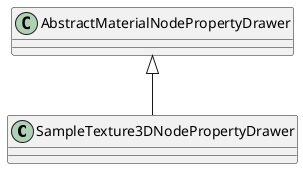 @startuml
class SampleTexture3DNodePropertyDrawer {
}
AbstractMaterialNodePropertyDrawer <|-- SampleTexture3DNodePropertyDrawer
@enduml
